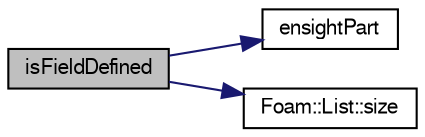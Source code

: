digraph "isFieldDefined"
{
  bgcolor="transparent";
  edge [fontname="FreeSans",fontsize="10",labelfontname="FreeSans",labelfontsize="10"];
  node [fontname="FreeSans",fontsize="10",shape=record];
  rankdir="LR";
  Node341 [label="isFieldDefined",height=0.2,width=0.4,color="black", fillcolor="grey75", style="filled", fontcolor="black"];
  Node341 -> Node342 [color="midnightblue",fontsize="10",style="solid",fontname="FreeSans"];
  Node342 [label="ensightPart",height=0.2,width=0.4,color="black",URL="$a21306.html#ac148d68fd2af52f74f45a52112c05d2e",tooltip="Construct null. "];
  Node341 -> Node343 [color="midnightblue",fontsize="10",style="solid",fontname="FreeSans"];
  Node343 [label="Foam::List::size",height=0.2,width=0.4,color="black",URL="$a25694.html#a8a5f6fa29bd4b500caf186f60245b384",tooltip="Override size to be inconsistent with allocated storage. "];
}
